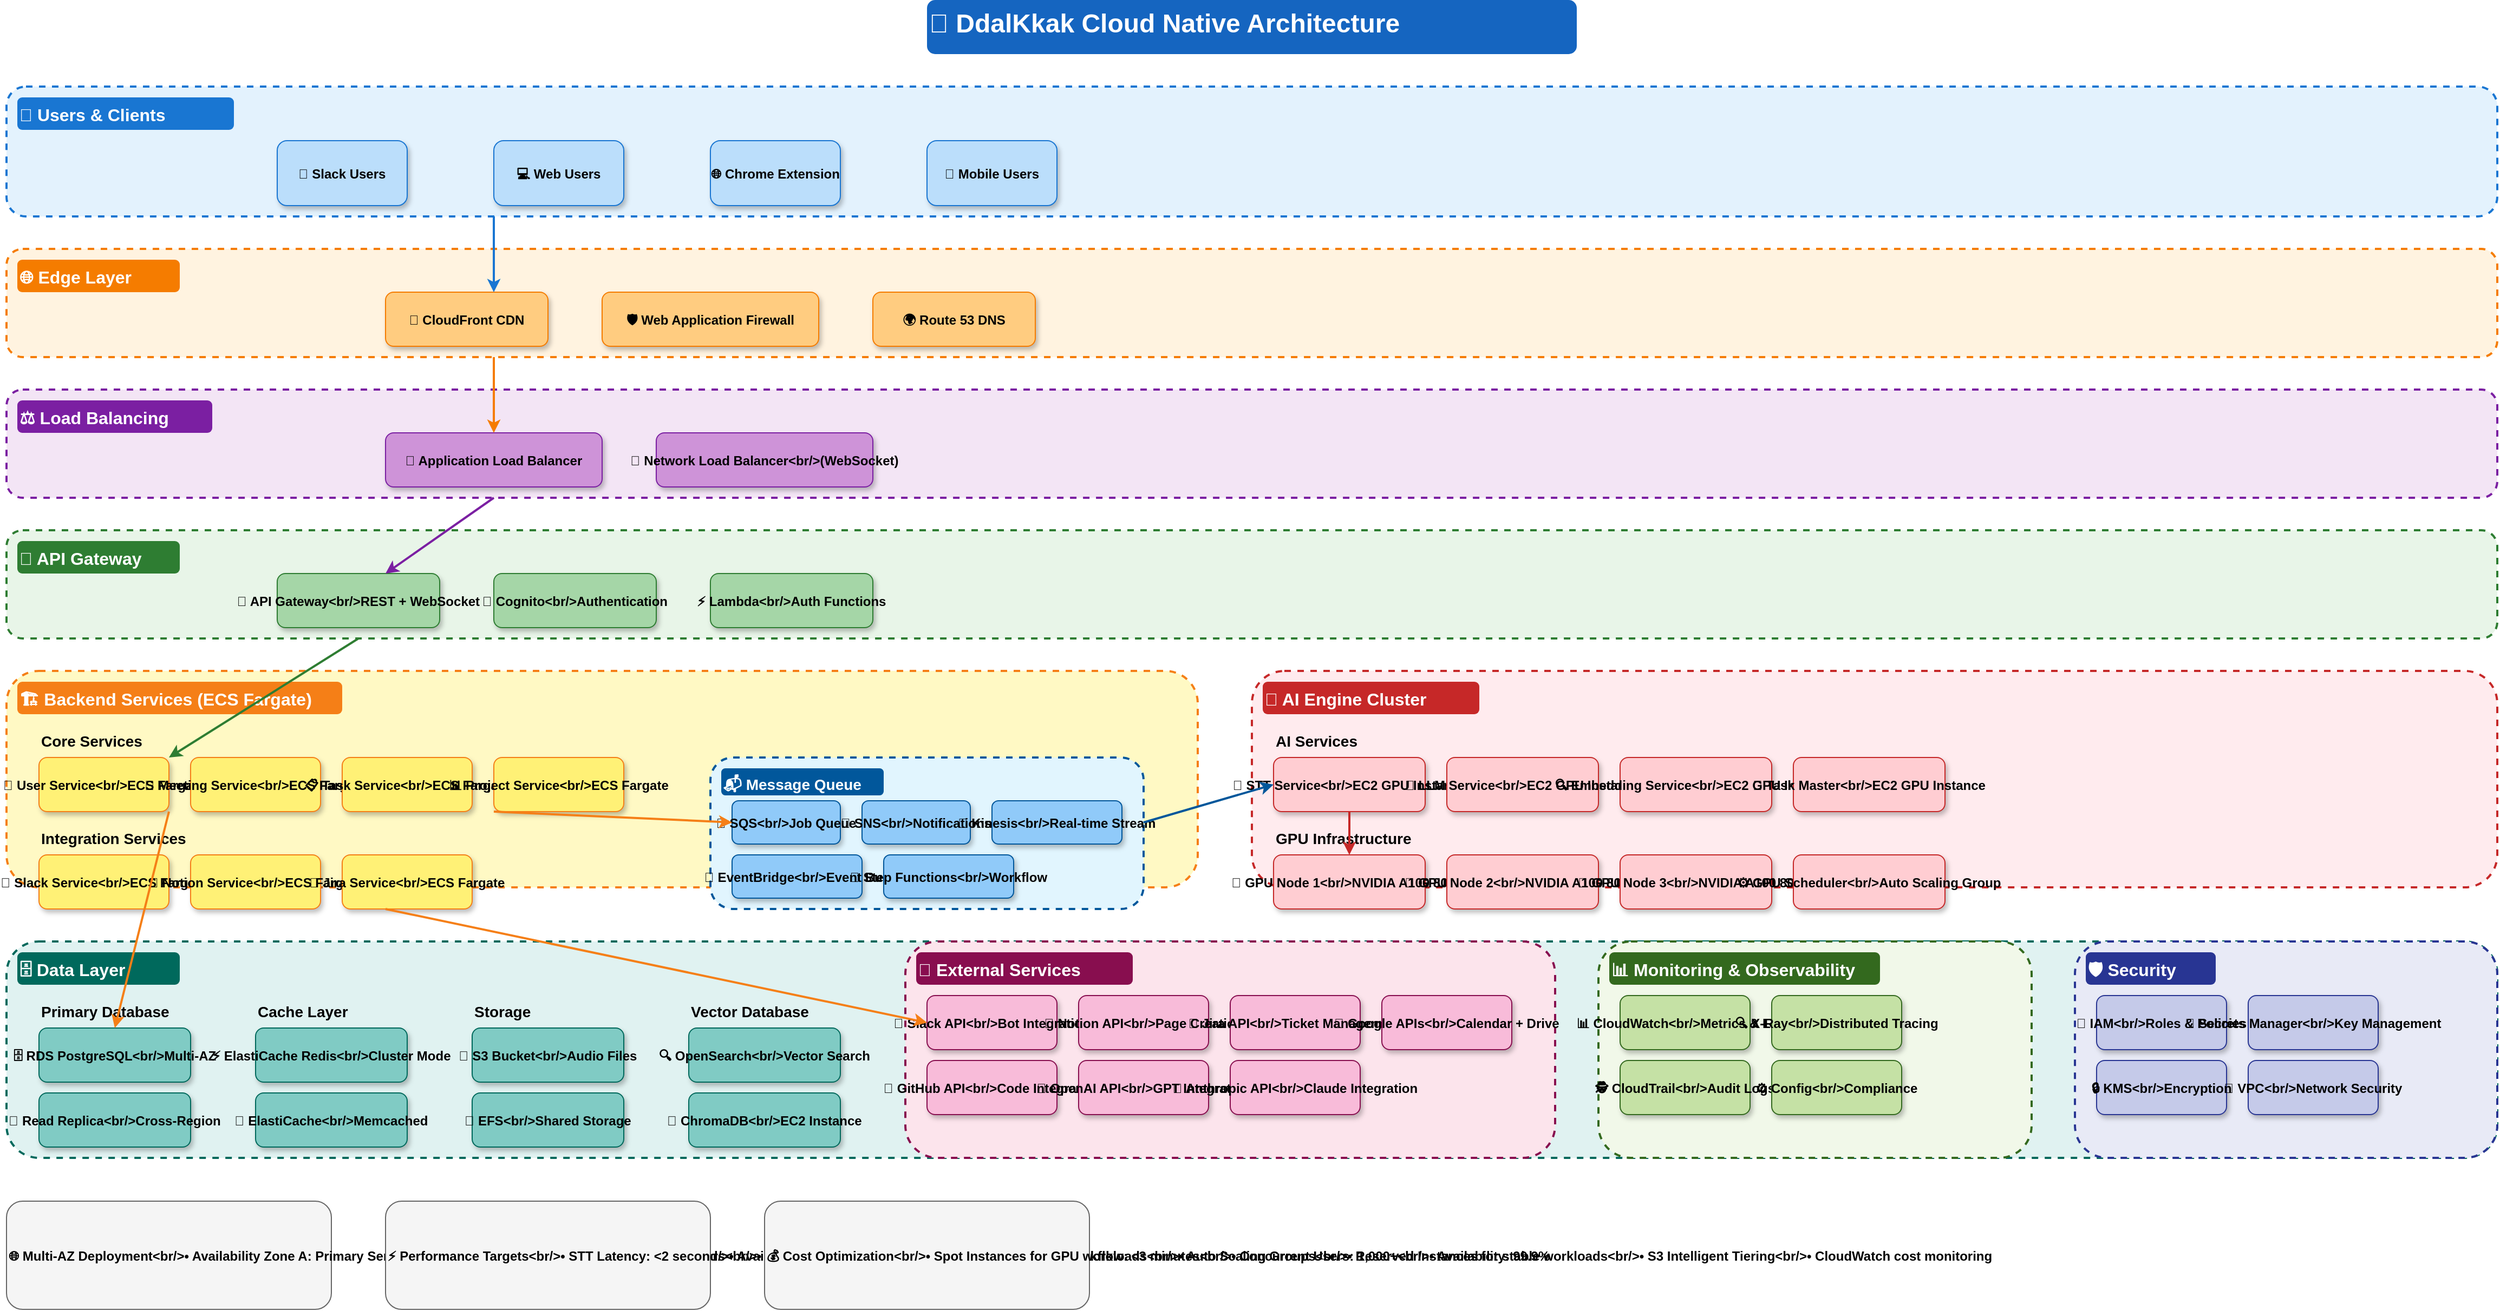 <?xml version="1.0" encoding="UTF-8"?>
<mxfile>
  <diagram name="DdalKkak AWS Architecture">
    <mxGraphModel dx="2400" dy="1400" grid="1" gridSize="10" guides="1" tooltips="1" connect="1" arrows="1" fold="1" page="1" pageScale="1" pageWidth="2400" pageHeight="1600">
      <root>
        <mxCell id="0" />
        <mxCell id="1" parent="0" />
        
        <!-- 제목 -->
        <mxCell id="title" value="🚀 DdalKkak Cloud Native Architecture" style="text;fontSize=24;fontStyle=1;fillColor=#1565C0;fontColor=white;rounded=1;" vertex="1" parent="1">
          <mxGeometry x="900" y="20" width="600" height="50" as="geometry" />
        </mxCell>
        
        <!-- 사용자 레이어 -->
        <mxCell id="users-layer" value="" style="rounded=1;whiteSpace=wrap;html=1;fillColor=#e3f2fd;strokeColor=#1976d2;strokeWidth=2;dashed=1;" vertex="1" parent="1">
          <mxGeometry x="50" y="100" width="2300" height="120" as="geometry" />
        </mxCell>
        <mxCell id="users-title" value="👥 Users &amp; Clients" style="text;fontSize=16;fontStyle=1;fillColor=#1976d2;fontColor=white;rounded=1;" vertex="1" parent="1">
          <mxGeometry x="60" y="110" width="200" height="30" as="geometry" />
        </mxCell>
        
        <!-- 사용자들 -->
        <mxCell id="slack-users" value="👤 Slack Users" style="rounded=1;fillColor=#bbdefb;strokeColor=#1976d2;fontStyle=1;shadow=1;" vertex="1" parent="1">
          <mxGeometry x="300" y="150" width="120" height="60" as="geometry" />
        </mxCell>
        <mxCell id="web-users" value="💻 Web Users" style="rounded=1;fillColor=#bbdefb;strokeColor=#1976d2;fontStyle=1;shadow=1;" vertex="1" parent="1">
          <mxGeometry x="500" y="150" width="120" height="60" as="geometry" />
        </mxCell>
        <mxCell id="chrome-users" value="🌐 Chrome Extension" style="rounded=1;fillColor=#bbdefb;strokeColor=#1976d2;fontStyle=1;shadow=1;" vertex="1" parent="1">
          <mxGeometry x="700" y="150" width="120" height="60" as="geometry" />
        </mxCell>
        <mxCell id="mobile-users" value="📱 Mobile Users" style="rounded=1;fillColor=#bbdefb;strokeColor=#1976d2;fontStyle=1;shadow=1;" vertex="1" parent="1">
          <mxGeometry x="900" y="150" width="120" height="60" as="geometry" />
        </mxCell>
        
        <!-- Edge Layer -->
        <mxCell id="edge-layer" value="" style="rounded=1;whiteSpace=wrap;html=1;fillColor=#fff3e0;strokeColor=#f57c00;strokeWidth=2;dashed=1;" vertex="1" parent="1">
          <mxGeometry x="50" y="250" width="2300" height="100" as="geometry" />
        </mxCell>
        <mxCell id="edge-title" value="🌐 Edge Layer" style="text;fontSize=16;fontStyle=1;fillColor=#f57c00;fontColor=white;rounded=1;" vertex="1" parent="1">
          <mxGeometry x="60" y="260" width="150" height="30" as="geometry" />
        </mxCell>
        
        <mxCell id="cloudfront" value="🔗 CloudFront CDN" style="rounded=1;fillColor=#ffcc80;strokeColor=#f57c00;fontStyle=1;shadow=1;" vertex="1" parent="1">
          <mxGeometry x="400" y="290" width="150" height="50" as="geometry" />
        </mxCell>
        <mxCell id="waf" value="🛡️ Web Application Firewall" style="rounded=1;fillColor=#ffcc80;strokeColor=#f57c00;fontStyle=1;shadow=1;" vertex="1" parent="1">
          <mxGeometry x="600" y="290" width="200" height="50" as="geometry" />
        </mxCell>
        <mxCell id="route53" value="🌍 Route 53 DNS" style="rounded=1;fillColor=#ffcc80;strokeColor=#f57c00;fontStyle=1;shadow=1;" vertex="1" parent="1">
          <mxGeometry x="850" y="290" width="150" height="50" as="geometry" />
        </mxCell>
        
        <!-- Load Balancer -->
        <mxCell id="lb-layer" value="" style="rounded=1;whiteSpace=wrap;html=1;fillColor=#f3e5f5;strokeColor=#7b1fa2;strokeWidth=2;dashed=1;" vertex="1" parent="1">
          <mxGeometry x="50" y="380" width="2300" height="100" as="geometry" />
        </mxCell>
        <mxCell id="lb-title" value="⚖️ Load Balancing" style="text;fontSize=16;fontStyle=1;fillColor=#7b1fa2;fontColor=white;rounded=1;" vertex="1" parent="1">
          <mxGeometry x="60" y="390" width="180" height="30" as="geometry" />
        </mxCell>
        
        <mxCell id="alb" value="🔄 Application Load Balancer" style="rounded=1;fillColor=#ce93d8;strokeColor=#7b1fa2;fontStyle=1;shadow=1;" vertex="1" parent="1">
          <mxGeometry x="400" y="420" width="200" height="50" as="geometry" />
        </mxCell>
        <mxCell id="nlb" value="📡 Network Load Balancer&lt;br/&gt;(WebSocket)" style="rounded=1;fillColor=#ce93d8;strokeColor=#7b1fa2;fontStyle=1;shadow=1;" vertex="1" parent="1">
          <mxGeometry x="650" y="420" width="200" height="50" as="geometry" />
        </mxCell>
        
        <!-- API Gateway -->
        <mxCell id="api-layer" value="" style="rounded=1;whiteSpace=wrap;html=1;fillColor=#e8f5e8;strokeColor=#2e7d32;strokeWidth=2;dashed=1;" vertex="1" parent="1">
          <mxGeometry x="50" y="510" width="2300" height="100" as="geometry" />
        </mxCell>
        <mxCell id="api-title" value="🔀 API Gateway" style="text;fontSize=16;fontStyle=1;fillColor=#2e7d32;fontColor=white;rounded=1;" vertex="1" parent="1">
          <mxGeometry x="60" y="520" width="150" height="30" as="geometry" />
        </mxCell>
        
        <mxCell id="api-gateway" value="🚪 API Gateway&lt;br/&gt;REST + WebSocket" style="rounded=1;fillColor=#a5d6a7;strokeColor=#2e7d32;fontStyle=1;shadow=1;" vertex="1" parent="1">
          <mxGeometry x="300" y="550" width="150" height="50" as="geometry" />
        </mxCell>
        <mxCell id="cognito" value="🔐 Cognito&lt;br/&gt;Authentication" style="rounded=1;fillColor=#a5d6a7;strokeColor=#2e7d32;fontStyle=1;shadow=1;" vertex="1" parent="1">
          <mxGeometry x="500" y="550" width="150" height="50" as="geometry" />
        </mxCell>
        <mxCell id="lambda-auth" value="⚡ Lambda&lt;br/&gt;Auth Functions" style="rounded=1;fillColor=#a5d6a7;strokeColor=#2e7d32;fontStyle=1;shadow=1;" vertex="1" parent="1">
          <mxGeometry x="700" y="550" width="150" height="50" as="geometry" />
        </mxCell>
        
        <!-- Backend Services -->
        <mxCell id="backend-layer" value="" style="rounded=1;whiteSpace=wrap;html=1;fillColor=#fff9c4;strokeColor=#f57f17;strokeWidth=2;dashed=1;" vertex="1" parent="1">
          <mxGeometry x="50" y="640" width="1100" height="200" as="geometry" />
        </mxCell>
        <mxCell id="backend-title" value="🏗️ Backend Services (ECS Fargate)" style="text;fontSize=16;fontStyle=1;fillColor=#f57f17;fontColor=white;rounded=1;" vertex="1" parent="1">
          <mxGeometry x="60" y="650" width="300" height="30" as="geometry" />
        </mxCell>
        
        <!-- Core Services -->
        <mxCell id="core-services" value="Core Services" style="text;fontSize=14;fontStyle=1;" vertex="1" parent="1">
          <mxGeometry x="80" y="690" width="120" height="20" as="geometry" />
        </mxCell>
        <mxCell id="user-service" value="👤 User Service&lt;br/&gt;ECS Fargate" style="rounded=1;fillColor=#fff176;strokeColor=#f57f17;fontStyle=1;shadow=1;" vertex="1" parent="1">
          <mxGeometry x="80" y="720" width="120" height="50" as="geometry" />
        </mxCell>
        <mxCell id="meeting-service" value="🎯 Meeting Service&lt;br/&gt;ECS Fargate" style="rounded=1;fillColor=#fff176;strokeColor=#f57f17;fontStyle=1;shadow=1;" vertex="1" parent="1">
          <mxGeometry x="220" y="720" width="120" height="50" as="geometry" />
        </mxCell>
        <mxCell id="task-service" value="📋 Task Service&lt;br/&gt;ECS Fargate" style="rounded=1;fillColor=#fff176;strokeColor=#f57f17;fontStyle=1;shadow=1;" vertex="1" parent="1">
          <mxGeometry x="360" y="720" width="120" height="50" as="geometry" />
        </mxCell>
        <mxCell id="project-service" value="📊 Project Service&lt;br/&gt;ECS Fargate" style="rounded=1;fillColor=#fff176;strokeColor=#f57f17;fontStyle=1;shadow=1;" vertex="1" parent="1">
          <mxGeometry x="500" y="720" width="120" height="50" as="geometry" />
        </mxCell>
        
        <!-- Integration Services -->
        <mxCell id="integration-services" value="Integration Services" style="text;fontSize=14;fontStyle=1;" vertex="1" parent="1">
          <mxGeometry x="80" y="780" width="160" height="20" as="geometry" />
        </mxCell>
        <mxCell id="slack-service" value="📱 Slack Service&lt;br/&gt;ECS Fargate" style="rounded=1;fillColor=#fff176;strokeColor=#f57f17;fontStyle=1;shadow=1;" vertex="1" parent="1">
          <mxGeometry x="80" y="810" width="120" height="50" as="geometry" />
        </mxCell>
        <mxCell id="notion-service" value="📝 Notion Service&lt;br/&gt;ECS Fargate" style="rounded=1;fillColor=#fff176;strokeColor=#f57f17;fontStyle=1;shadow=1;" vertex="1" parent="1">
          <mxGeometry x="220" y="810" width="120" height="50" as="geometry" />
        </mxCell>
        <mxCell id="jira-service" value="🎯 Jira Service&lt;br/&gt;ECS Fargate" style="rounded=1;fillColor=#fff176;strokeColor=#f57f17;fontStyle=1;shadow=1;" vertex="1" parent="1">
          <mxGeometry x="360" y="810" width="120" height="50" as="geometry" />
        </mxCell>
        
        <!-- Message Queue -->
        <mxCell id="queue-layer" value="" style="rounded=1;whiteSpace=wrap;html=1;fillColor=#e1f5fe;strokeColor=#01579b;strokeWidth=2;dashed=1;" vertex="1" parent="1">
          <mxGeometry x="700" y="720" width="400" height="140" as="geometry" />
        </mxCell>
        <mxCell id="queue-title" value="📬 Message Queue" style="text;fontSize=14;fontStyle=1;fillColor=#01579b;fontColor=white;rounded=1;" vertex="1" parent="1">
          <mxGeometry x="710" y="730" width="150" height="25" as="geometry" />
        </mxCell>
        <mxCell id="sqs" value="📨 SQS&lt;br/&gt;Job Queue" style="rounded=1;fillColor=#90caf9;strokeColor=#01579b;fontStyle=1;shadow=1;" vertex="1" parent="1">
          <mxGeometry x="720" y="760" width="100" height="40" as="geometry" />
        </mxCell>
        <mxCell id="sns" value="📢 SNS&lt;br/&gt;Notifications" style="rounded=1;fillColor=#90caf9;strokeColor=#01579b;fontStyle=1;shadow=1;" vertex="1" parent="1">
          <mxGeometry x="840" y="760" width="100" height="40" as="geometry" />
        </mxCell>
        <mxCell id="kinesis" value="🌊 Kinesis&lt;br/&gt;Real-time Stream" style="rounded=1;fillColor=#90caf9;strokeColor=#01579b;fontStyle=1;shadow=1;" vertex="1" parent="1">
          <mxGeometry x="960" y="760" width="120" height="40" as="geometry" />
        </mxCell>
        <mxCell id="eventbridge" value="🔄 EventBridge&lt;br/&gt;Event Bus" style="rounded=1;fillColor=#90caf9;strokeColor=#01579b;fontStyle=1;shadow=1;" vertex="1" parent="1">
          <mxGeometry x="720" y="810" width="120" height="40" as="geometry" />
        </mxCell>
        <mxCell id="stepfunctions" value="🔗 Step Functions&lt;br/&gt;Workflow" style="rounded=1;fillColor=#90caf9;strokeColor=#01579b;fontStyle=1;shadow=1;" vertex="1" parent="1">
          <mxGeometry x="860" y="810" width="120" height="40" as="geometry" />
        </mxCell>
        
        <!-- AI Engine Cluster -->
        <mxCell id="ai-layer" value="" style="rounded=1;whiteSpace=wrap;html=1;fillColor=#ffebee;strokeColor=#c62828;strokeWidth=2;dashed=1;" vertex="1" parent="1">
          <mxGeometry x="1200" y="640" width="1150" height="200" as="geometry" />
        </mxCell>
        <mxCell id="ai-title" value="🤖 AI Engine Cluster" style="text;fontSize=16;fontStyle=1;fillColor=#c62828;fontColor=white;rounded=1;" vertex="1" parent="1">
          <mxGeometry x="1210" y="650" width="200" height="30" as="geometry" />
        </mxCell>
        
        <!-- AI Services -->
        <mxCell id="ai-services" value="AI Services" style="text;fontSize=14;fontStyle=1;" vertex="1" parent="1">
          <mxGeometry x="1220" y="690" width="100" height="20" as="geometry" />
        </mxCell>
        <mxCell id="stt-service" value="🎤 STT Service&lt;br/&gt;EC2 GPU Instance" style="rounded=1;fillColor=#ffcdd2;strokeColor=#c62828;fontStyle=1;shadow=1;" vertex="1" parent="1">
          <mxGeometry x="1220" y="720" width="140" height="50" as="geometry" />
        </mxCell>
        <mxCell id="llm-service" value="🧠 LLM Service&lt;br/&gt;EC2 GPU Instance" style="rounded=1;fillColor=#ffcdd2;strokeColor=#c62828;fontStyle=1;shadow=1;" vertex="1" parent="1">
          <mxGeometry x="1380" y="720" width="140" height="50" as="geometry" />
        </mxCell>
        <mxCell id="embedding-service" value="🔍 Embedding Service&lt;br/&gt;EC2 GPU Instance" style="rounded=1;fillColor=#ffcdd2;strokeColor=#c62828;fontStyle=1;shadow=1;" vertex="1" parent="1">
          <mxGeometry x="1540" y="720" width="140" height="50" as="geometry" />
        </mxCell>
        <mxCell id="task-master" value="🎯 Task Master&lt;br/&gt;EC2 GPU Instance" style="rounded=1;fillColor=#ffcdd2;strokeColor=#c62828;fontStyle=1;shadow=1;" vertex="1" parent="1">
          <mxGeometry x="1700" y="720" width="140" height="50" as="geometry" />
        </mxCell>
        
        <!-- GPU Infrastructure -->
        <mxCell id="gpu-infra" value="GPU Infrastructure" style="text;fontSize=14;fontStyle=1;" vertex="1" parent="1">
          <mxGeometry x="1220" y="780" width="140" height="20" as="geometry" />
        </mxCell>
        <mxCell id="gpu-node1" value="🚀 GPU Node 1&lt;br/&gt;NVIDIA A100 80GB" style="rounded=1;fillColor=#ffcdd2;strokeColor=#c62828;fontStyle=1;shadow=1;" vertex="1" parent="1">
          <mxGeometry x="1220" y="810" width="140" height="50" as="geometry" />
        </mxCell>
        <mxCell id="gpu-node2" value="🚀 GPU Node 2&lt;br/&gt;NVIDIA A100 80GB" style="rounded=1;fillColor=#ffcdd2;strokeColor=#c62828;fontStyle=1;shadow=1;" vertex="1" parent="1">
          <mxGeometry x="1380" y="810" width="140" height="50" as="geometry" />
        </mxCell>
        <mxCell id="gpu-node3" value="🚀 GPU Node 3&lt;br/&gt;NVIDIA A100 80GB" style="rounded=1;fillColor=#ffcdd2;strokeColor=#c62828;fontStyle=1;shadow=1;" vertex="1" parent="1">
          <mxGeometry x="1540" y="810" width="140" height="50" as="geometry" />
        </mxCell>
        <mxCell id="gpu-scheduler" value="⚙️ GPU Scheduler&lt;br/&gt;Auto Scaling Group" style="rounded=1;fillColor=#ffcdd2;strokeColor=#c62828;fontStyle=1;shadow=1;" vertex="1" parent="1">
          <mxGeometry x="1700" y="810" width="140" height="50" as="geometry" />
        </mxCell>
        
        <!-- Data Layer -->
        <mxCell id="data-layer" value="" style="rounded=1;whiteSpace=wrap;html=1;fillColor=#e0f2f1;strokeColor=#00695c;strokeWidth=2;dashed=1;" vertex="1" parent="1">
          <mxGeometry x="50" y="890" width="2300" height="200" as="geometry" />
        </mxCell>
        <mxCell id="data-title" value="🗄️ Data Layer" style="text;fontSize=16;fontStyle=1;fillColor=#00695c;fontColor=white;rounded=1;" vertex="1" parent="1">
          <mxGeometry x="60" y="900" width="150" height="30" as="geometry" />
        </mxCell>
        
        <!-- Primary Database -->
        <mxCell id="primary-db" value="Primary Database" style="text;fontSize=14;fontStyle=1;" vertex="1" parent="1">
          <mxGeometry x="80" y="940" width="140" height="20" as="geometry" />
        </mxCell>
        <mxCell id="rds" value="🗄️ RDS PostgreSQL&lt;br/&gt;Multi-AZ" style="rounded=1;fillColor=#80cbc4;strokeColor=#00695c;fontStyle=1;shadow=1;" vertex="1" parent="1">
          <mxGeometry x="80" y="970" width="140" height="50" as="geometry" />
        </mxCell>
        <mxCell id="rds-replica" value="🔄 Read Replica&lt;br/&gt;Cross-Region" style="rounded=1;fillColor=#80cbc4;strokeColor=#00695c;fontStyle=1;shadow=1;" vertex="1" parent="1">
          <mxGeometry x="80" y="1030" width="140" height="50" as="geometry" />
        </mxCell>
        
        <!-- Cache Layer -->
        <mxCell id="cache-layer" value="Cache Layer" style="text;fontSize=14;fontStyle=1;" vertex="1" parent="1">
          <mxGeometry x="280" y="940" width="100" height="20" as="geometry" />
        </mxCell>
        <mxCell id="redis" value="⚡ ElastiCache Redis&lt;br/&gt;Cluster Mode" style="rounded=1;fillColor=#80cbc4;strokeColor=#00695c;fontStyle=1;shadow=1;" vertex="1" parent="1">
          <mxGeometry x="280" y="970" width="140" height="50" as="geometry" />
        </mxCell>
        <mxCell id="memcached" value="💾 ElastiCache&lt;br/&gt;Memcached" style="rounded=1;fillColor=#80cbc4;strokeColor=#00695c;fontStyle=1;shadow=1;" vertex="1" parent="1">
          <mxGeometry x="280" y="1030" width="140" height="50" as="geometry" />
        </mxCell>
        
        <!-- Storage -->
        <mxCell id="storage" value="Storage" style="text;fontSize=14;fontStyle=1;" vertex="1" parent="1">
          <mxGeometry x="480" y="940" width="80" height="20" as="geometry" />
        </mxCell>
        <mxCell id="s3" value="📁 S3 Bucket&lt;br/&gt;Audio Files" style="rounded=1;fillColor=#80cbc4;strokeColor=#00695c;fontStyle=1;shadow=1;" vertex="1" parent="1">
          <mxGeometry x="480" y="970" width="140" height="50" as="geometry" />
        </mxCell>
        <mxCell id="efs" value="📂 EFS&lt;br/&gt;Shared Storage" style="rounded=1;fillColor=#80cbc4;strokeColor=#00695c;fontStyle=1;shadow=1;" vertex="1" parent="1">
          <mxGeometry x="480" y="1030" width="140" height="50" as="geometry" />
        </mxCell>
        
        <!-- Vector Database -->
        <mxCell id="vector-db" value="Vector Database" style="text;fontSize=14;fontStyle=1;" vertex="1" parent="1">
          <mxGeometry x="680" y="940" width="120" height="20" as="geometry" />
        </mxCell>
        <mxCell id="opensearch" value="🔍 OpenSearch&lt;br/&gt;Vector Search" style="rounded=1;fillColor=#80cbc4;strokeColor=#00695c;fontStyle=1;shadow=1;" vertex="1" parent="1">
          <mxGeometry x="680" y="970" width="140" height="50" as="geometry" />
        </mxCell>
        <mxCell id="chroma" value="🎨 ChromaDB&lt;br/&gt;EC2 Instance" style="rounded=1;fillColor=#80cbc4;strokeColor=#00695c;fontStyle=1;shadow=1;" vertex="1" parent="1">
          <mxGeometry x="680" y="1030" width="140" height="50" as="geometry" />
        </mxCell>
        
        <!-- External Services -->
        <mxCell id="external-layer" value="" style="rounded=1;whiteSpace=wrap;html=1;fillColor=#fce4ec;strokeColor=#880e4f;strokeWidth=2;dashed=1;" vertex="1" parent="1">
          <mxGeometry x="880" y="890" width="600" height="200" as="geometry" />
        </mxCell>
        <mxCell id="external-title" value="🔗 External Services" style="text;fontSize=16;fontStyle=1;fillColor=#880e4f;fontColor=white;rounded=1;" vertex="1" parent="1">
          <mxGeometry x="890" y="900" width="200" height="30" as="geometry" />
        </mxCell>
        
        <mxCell id="slack-api" value="📱 Slack API&lt;br/&gt;Bot Integration" style="rounded=1;fillColor=#f8bbd9;strokeColor=#880e4f;fontStyle=1;shadow=1;" vertex="1" parent="1">
          <mxGeometry x="900" y="940" width="120" height="50" as="geometry" />
        </mxCell>
        <mxCell id="notion-api" value="📝 Notion API&lt;br/&gt;Page Creation" style="rounded=1;fillColor=#f8bbd9;strokeColor=#880e4f;fontStyle=1;shadow=1;" vertex="1" parent="1">
          <mxGeometry x="1040" y="940" width="120" height="50" as="geometry" />
        </mxCell>
        <mxCell id="jira-api" value="🎯 Jira API&lt;br/&gt;Ticket Management" style="rounded=1;fillColor=#f8bbd9;strokeColor=#880e4f;fontStyle=1;shadow=1;" vertex="1" parent="1">
          <mxGeometry x="1180" y="940" width="120" height="50" as="geometry" />
        </mxCell>
        <mxCell id="google-api" value="📅 Google APIs&lt;br/&gt;Calendar + Drive" style="rounded=1;fillColor=#f8bbd9;strokeColor=#880e4f;fontStyle=1;shadow=1;" vertex="1" parent="1">
          <mxGeometry x="1320" y="940" width="120" height="50" as="geometry" />
        </mxCell>
        <mxCell id="github-api" value="🐙 GitHub API&lt;br/&gt;Code Integration" style="rounded=1;fillColor=#f8bbd9;strokeColor=#880e4f;fontStyle=1;shadow=1;" vertex="1" parent="1">
          <mxGeometry x="900" y="1000" width="120" height="50" as="geometry" />
        </mxCell>
        <mxCell id="openai-api" value="🤖 OpenAI API&lt;br/&gt;GPT Integration" style="rounded=1;fillColor=#f8bbd9;strokeColor=#880e4f;fontStyle=1;shadow=1;" vertex="1" parent="1">
          <mxGeometry x="1040" y="1000" width="120" height="50" as="geometry" />
        </mxCell>
        <mxCell id="anthropic-api" value="🧠 Anthropic API&lt;br/&gt;Claude Integration" style="rounded=1;fillColor=#f8bbd9;strokeColor=#880e4f;fontStyle=1;shadow=1;" vertex="1" parent="1">
          <mxGeometry x="1180" y="1000" width="120" height="50" as="geometry" />
        </mxCell>
        
        <!-- Monitoring & Observability -->
        <mxCell id="monitoring-layer" value="" style="rounded=1;whiteSpace=wrap;html=1;fillColor=#f1f8e9;strokeColor=#33691e;strokeWidth=2;dashed=1;" vertex="1" parent="1">
          <mxGeometry x="1520" y="890" width="400" height="200" as="geometry" />
        </mxCell>
        <mxCell id="monitoring-title" value="📊 Monitoring &amp; Observability" style="text;fontSize=16;fontStyle=1;fillColor=#33691e;fontColor=white;rounded=1;" vertex="1" parent="1">
          <mxGeometry x="1530" y="900" width="250" height="30" as="geometry" />
        </mxCell>
        
        <mxCell id="cloudwatch" value="📊 CloudWatch&lt;br/&gt;Metrics &amp; Logs" style="rounded=1;fillColor=#c5e1a5;strokeColor=#33691e;fontStyle=1;shadow=1;" vertex="1" parent="1">
          <mxGeometry x="1540" y="940" width="120" height="50" as="geometry" />
        </mxCell>
        <mxCell id="xray" value="🔍 X-Ray&lt;br/&gt;Distributed Tracing" style="rounded=1;fillColor=#c5e1a5;strokeColor=#33691e;fontStyle=1;shadow=1;" vertex="1" parent="1">
          <mxGeometry x="1680" y="940" width="120" height="50" as="geometry" />
        </mxCell>
        <mxCell id="cloudtrail" value="🕵️ CloudTrail&lt;br/&gt;Audit Logs" style="rounded=1;fillColor=#c5e1a5;strokeColor=#33691e;fontStyle=1;shadow=1;" vertex="1" parent="1">
          <mxGeometry x="1540" y="1000" width="120" height="50" as="geometry" />
        </mxCell>
        <mxCell id="config" value="⚙️ Config&lt;br/&gt;Compliance" style="rounded=1;fillColor=#c5e1a5;strokeColor=#33691e;fontStyle=1;shadow=1;" vertex="1" parent="1">
          <mxGeometry x="1680" y="1000" width="120" height="50" as="geometry" />
        </mxCell>
        
        <!-- Security -->
        <mxCell id="security-layer" value="" style="rounded=1;whiteSpace=wrap;html=1;fillColor=#e8eaf6;strokeColor=#283593;strokeWidth=2;dashed=1;" vertex="1" parent="1">
          <mxGeometry x="1960" y="890" width="390" height="200" as="geometry" />
        </mxCell>
        <mxCell id="security-title" value="🛡️ Security" style="text;fontSize=16;fontStyle=1;fillColor=#283593;fontColor=white;rounded=1;" vertex="1" parent="1">
          <mxGeometry x="1970" y="900" width="120" height="30" as="geometry" />
        </mxCell>
        
        <mxCell id="iam" value="🔐 IAM&lt;br/&gt;Roles &amp; Policies" style="rounded=1;fillColor=#c5cae9;strokeColor=#283593;fontStyle=1;shadow=1;" vertex="1" parent="1">
          <mxGeometry x="1980" y="940" width="120" height="50" as="geometry" />
        </mxCell>
        <mxCell id="secrets-manager" value="🔑 Secrets Manager&lt;br/&gt;Key Management" style="rounded=1;fillColor=#c5cae9;strokeColor=#283593;fontStyle=1;shadow=1;" vertex="1" parent="1">
          <mxGeometry x="2120" y="940" width="120" height="50" as="geometry" />
        </mxCell>
        <mxCell id="kms" value="🔒 KMS&lt;br/&gt;Encryption" style="rounded=1;fillColor=#c5cae9;strokeColor=#283593;fontStyle=1;shadow=1;" vertex="1" parent="1">
          <mxGeometry x="1980" y="1000" width="120" height="50" as="geometry" />
        </mxCell>
        <mxCell id="vpc" value="🏢 VPC&lt;br/&gt;Network Security" style="rounded=1;fillColor=#c5cae9;strokeColor=#283593;fontStyle=1;shadow=1;" vertex="1" parent="1">
          <mxGeometry x="2120" y="1000" width="120" height="50" as="geometry" />
        </mxCell>
        
        <!-- Availability Zones -->
        <mxCell id="az-info" value="🌐 Multi-AZ Deployment&lt;br/&gt;• Availability Zone A: Primary Services&lt;br/&gt;• Availability Zone B: Backup &amp; Failover&lt;br/&gt;• Availability Zone C: Read Replicas" style="rounded=1;fillColor=#f5f5f5;strokeColor=#666666;fontStyle=1;align=left;" vertex="1" parent="1">
          <mxGeometry x="50" y="1130" width="300" height="100" as="geometry" />
        </mxCell>
        
        <!-- Performance Metrics -->
        <mxCell id="performance-info" value="⚡ Performance Targets&lt;br/&gt;• STT Latency: &lt;2 seconds&lt;br/&gt;• LLM Processing: &lt;60 seconds&lt;br/&gt;• End-to-End Workflow: &lt;3 minutes&lt;br/&gt;• Concurrent Users: 1,000+&lt;br/&gt;• Availability: 99.9%" style="rounded=1;fillColor=#f5f5f5;strokeColor=#666666;fontStyle=1;align=left;" vertex="1" parent="1">
          <mxGeometry x="400" y="1130" width="300" height="100" as="geometry" />
        </mxCell>
        
        <!-- Cost Optimization -->
        <mxCell id="cost-info" value="💰 Cost Optimization&lt;br/&gt;• Spot Instances for GPU workloads&lt;br/&gt;• Auto Scaling Groups&lt;br/&gt;• Reserved Instances for stable workloads&lt;br/&gt;• S3 Intelligent Tiering&lt;br/&gt;• CloudWatch cost monitoring" style="rounded=1;fillColor=#f5f5f5;strokeColor=#666666;fontStyle=1;align=left;" vertex="1" parent="1">
          <mxGeometry x="750" y="1130" width="300" height="100" as="geometry" />
        </mxCell>
        
        <!-- 주요 연결선들 -->
        
        <!-- Users to Edge -->
        <mxCell id="conn1" value="" style="endArrow=classic;html=1;strokeColor=#1976d2;strokeWidth=2;" edge="1" parent="1">
          <mxGeometry relative="1" as="geometry">
            <mxPoint x="500" y="220" as="sourcePoint" />
            <mxPoint x="500" y="290" as="targetPoint" />
          </mxGeometry>
        </mxCell>
        
        <!-- Edge to Load Balancer -->
        <mxCell id="conn2" value="" style="endArrow=classic;html=1;strokeColor=#f57c00;strokeWidth=2;" edge="1" parent="1">
          <mxGeometry relative="1" as="geometry">
            <mxPoint x="500" y="350" as="sourcePoint" />
            <mxPoint x="500" y="420" as="targetPoint" />
          </mxGeometry>
        </mxCell>
        
        <!-- Load Balancer to API Gateway -->
        <mxCell id="conn3" value="" style="endArrow=classic;html=1;strokeColor=#7b1fa2;strokeWidth=2;" edge="1" parent="1">
          <mxGeometry relative="1" as="geometry">
            <mxPoint x="500" y="480" as="sourcePoint" />
            <mxPoint x="400" y="550" as="targetPoint" />
          </mxGeometry>
        </mxCell>
        
        <!-- API Gateway to Backend Services -->
        <mxCell id="conn4" value="" style="endArrow=classic;html=1;strokeColor=#2e7d32;strokeWidth=2;" edge="1" parent="1">
          <mxGeometry relative="1" as="geometry">
            <mxPoint x="375" y="610" as="sourcePoint" />
            <mxPoint x="200" y="720" as="targetPoint" />
          </mxGeometry>
        </mxCell>
        
        <!-- Backend to Queue -->
        <mxCell id="conn5" value="" style="endArrow=classic;html=1;strokeColor=#f57f17;strokeWidth=2;" edge="1" parent="1">
          <mxGeometry relative="1" as="geometry">
            <mxPoint x="500" y="770" as="sourcePoint" />
            <mxPoint x="720" y="780" as="targetPoint" />
          </mxGeometry>
        </mxCell>
        
        <!-- Queue to AI Services -->
        <mxCell id="conn6" value="" style="endArrow=classic;html=1;strokeColor=#01579b;strokeWidth=2;" edge="1" parent="1">
          <mxGeometry relative="1" as="geometry">
            <mxPoint x="1100" y="780" as="sourcePoint" />
            <mxPoint x="1220" y="745" as="targetPoint" />
          </mxGeometry>
        </mxCell>
        
        <!-- AI Services to GPU -->
        <mxCell id="conn7" value="" style="endArrow=classic;html=1;strokeColor=#c62828;strokeWidth=2;" edge="1" parent="1">
          <mxGeometry relative="1" as="geometry">
            <mxPoint x="1290" y="770" as="sourcePoint" />
            <mxPoint x="1290" y="810" as="targetPoint" />
          </mxGeometry>
        </mxCell>
        
        <!-- Backend to Database -->
        <mxCell id="conn8" value="" style="endArrow=classic;html=1;strokeColor=#f57f17;strokeWidth=2;" edge="1" parent="1">
          <mxGeometry relative="1" as="geometry">
            <mxPoint x="200" y="770" as="sourcePoint" />
            <mxPoint x="150" y="970" as="targetPoint" />
          </mxGeometry>
        </mxCell>
        
        <!-- Backend to External Services -->
        <mxCell id="conn9" value="" style="endArrow=classic;html=1;strokeColor=#f57f17;strokeWidth=2;" edge="1" parent="1">
          <mxGeometry relative="1" as="geometry">
            <mxPoint x="400" y="860" as="sourcePoint" />
            <mxPoint x="900" y="965" as="targetPoint" />
          </mxGeometry>
        </mxCell>
        
      </root>
    </mxGraphModel>
  </diagram>
</mxfile>
